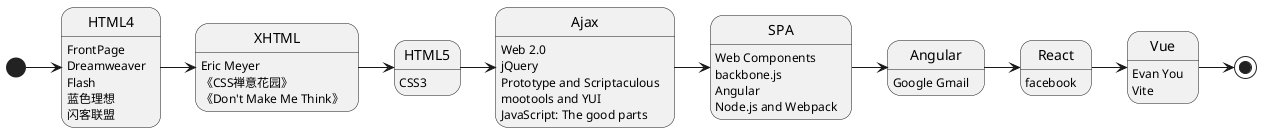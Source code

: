 @startuml
[*] -> HTML4
HTML4 -> XHTML
XHTML -> HTML5
HTML5 -> Ajax
Ajax -> SPA
SPA -> Angular
Angular -> React
React -> Vue
Vue -> [*]

HTML4: FrontPage
HTML4: Dreamweaver
HTML4: Flash
HTML4: 蓝色理想
HTML4: 闪客联盟
XHTML: Eric Meyer
XHTML: 《CSS禅意花园》
XHTML: 《Don't Make Me Think》
HTML5: CSS3
Ajax: Web 2.0
Ajax: jQuery
Ajax: Prototype and Scriptaculous
Ajax: mootools and YUI
Ajax: JavaScript: The good parts
SPA: Web Components
SPA: backbone.js
SPA: Angular
SPA: Node.js and Webpack
Angular: Google Gmail
React: facebook
Vue: Evan You
Vue: Vite
@enduml
